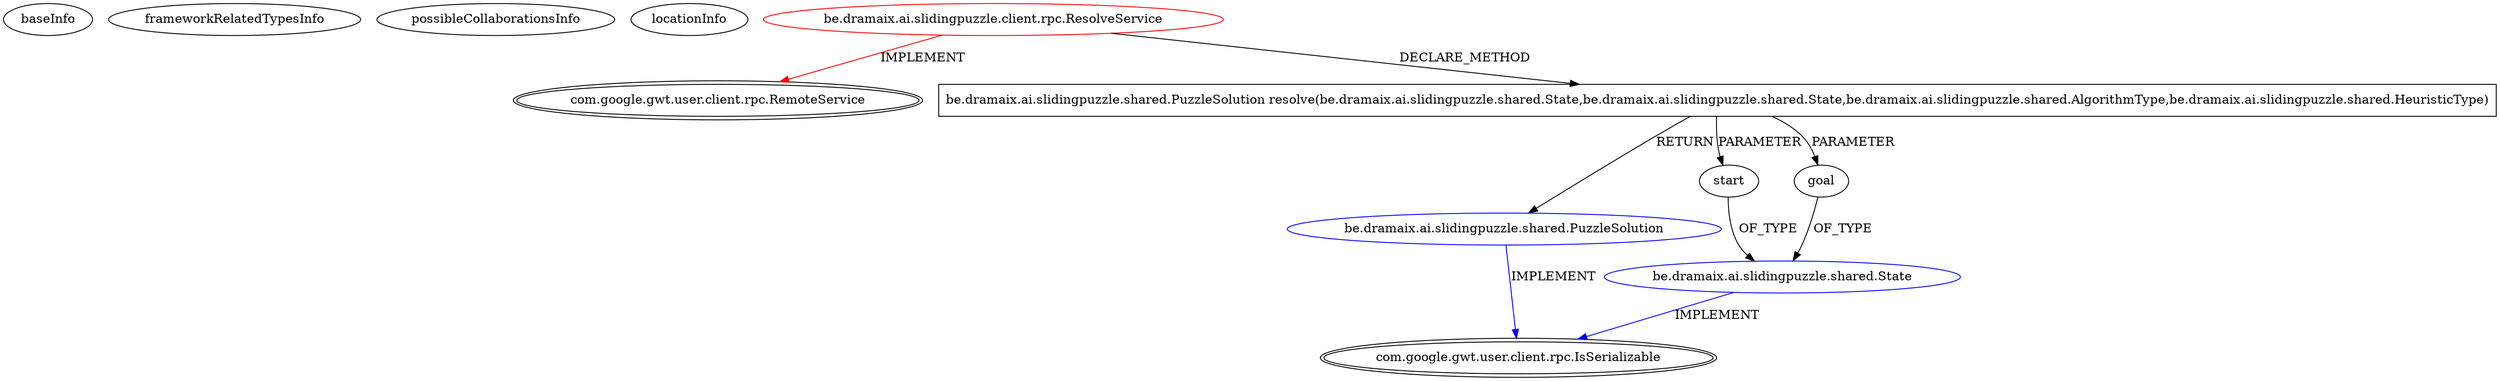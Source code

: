 digraph {
baseInfo[graphId=3116,category="extension_graph",isAnonymous=false,possibleRelation=true]
frameworkRelatedTypesInfo[0="com.google.gwt.user.client.rpc.RemoteService"]
possibleCollaborationsInfo[0="3116~CLIENT_METHOD_DECLARATION-PARAMETER_DECLARATION-CLIENT_METHOD_DECLARATION-PARAMETER_DECLARATION-~com.google.gwt.user.client.rpc.RemoteService ~com.google.gwt.user.client.rpc.IsSerializable ~false~false",1="3116~CLIENT_METHOD_DECLARATION-RETURN_TYPE-~com.google.gwt.user.client.rpc.RemoteService ~com.google.gwt.user.client.rpc.IsSerializable ~false~false"]
locationInfo[projectName="jDramaix-SlidingPuzzle",filePath="/jDramaix-SlidingPuzzle/SlidingPuzzle-master/src/be/dramaix/ai/slidingpuzzle/client/rpc/ResolveService.java",contextSignature="ResolveService",graphId="3116"]
0[label="be.dramaix.ai.slidingpuzzle.client.rpc.ResolveService",vertexType="ROOT_CLIENT_CLASS_DECLARATION",isFrameworkType=false,color=red]
1[label="com.google.gwt.user.client.rpc.RemoteService",vertexType="FRAMEWORK_INTERFACE_TYPE",isFrameworkType=true,peripheries=2]
2[label="be.dramaix.ai.slidingpuzzle.shared.PuzzleSolution resolve(be.dramaix.ai.slidingpuzzle.shared.State,be.dramaix.ai.slidingpuzzle.shared.State,be.dramaix.ai.slidingpuzzle.shared.AlgorithmType,be.dramaix.ai.slidingpuzzle.shared.HeuristicType)",vertexType="CLIENT_METHOD_DECLARATION",isFrameworkType=false,shape=box]
3[label="be.dramaix.ai.slidingpuzzle.shared.PuzzleSolution",vertexType="REFERENCE_CLIENT_CLASS_DECLARATION",isFrameworkType=false,color=blue]
4[label="com.google.gwt.user.client.rpc.IsSerializable",vertexType="FRAMEWORK_INTERFACE_TYPE",isFrameworkType=true,peripheries=2]
5[label="start",vertexType="PARAMETER_DECLARATION",isFrameworkType=false]
6[label="be.dramaix.ai.slidingpuzzle.shared.State",vertexType="REFERENCE_CLIENT_CLASS_DECLARATION",isFrameworkType=false,color=blue]
8[label="goal",vertexType="PARAMETER_DECLARATION",isFrameworkType=false]
0->1[label="IMPLEMENT",color=red]
0->2[label="DECLARE_METHOD"]
3->4[label="IMPLEMENT",color=blue]
2->3[label="RETURN"]
6->4[label="IMPLEMENT",color=blue]
5->6[label="OF_TYPE"]
2->5[label="PARAMETER"]
8->6[label="OF_TYPE"]
2->8[label="PARAMETER"]
}
